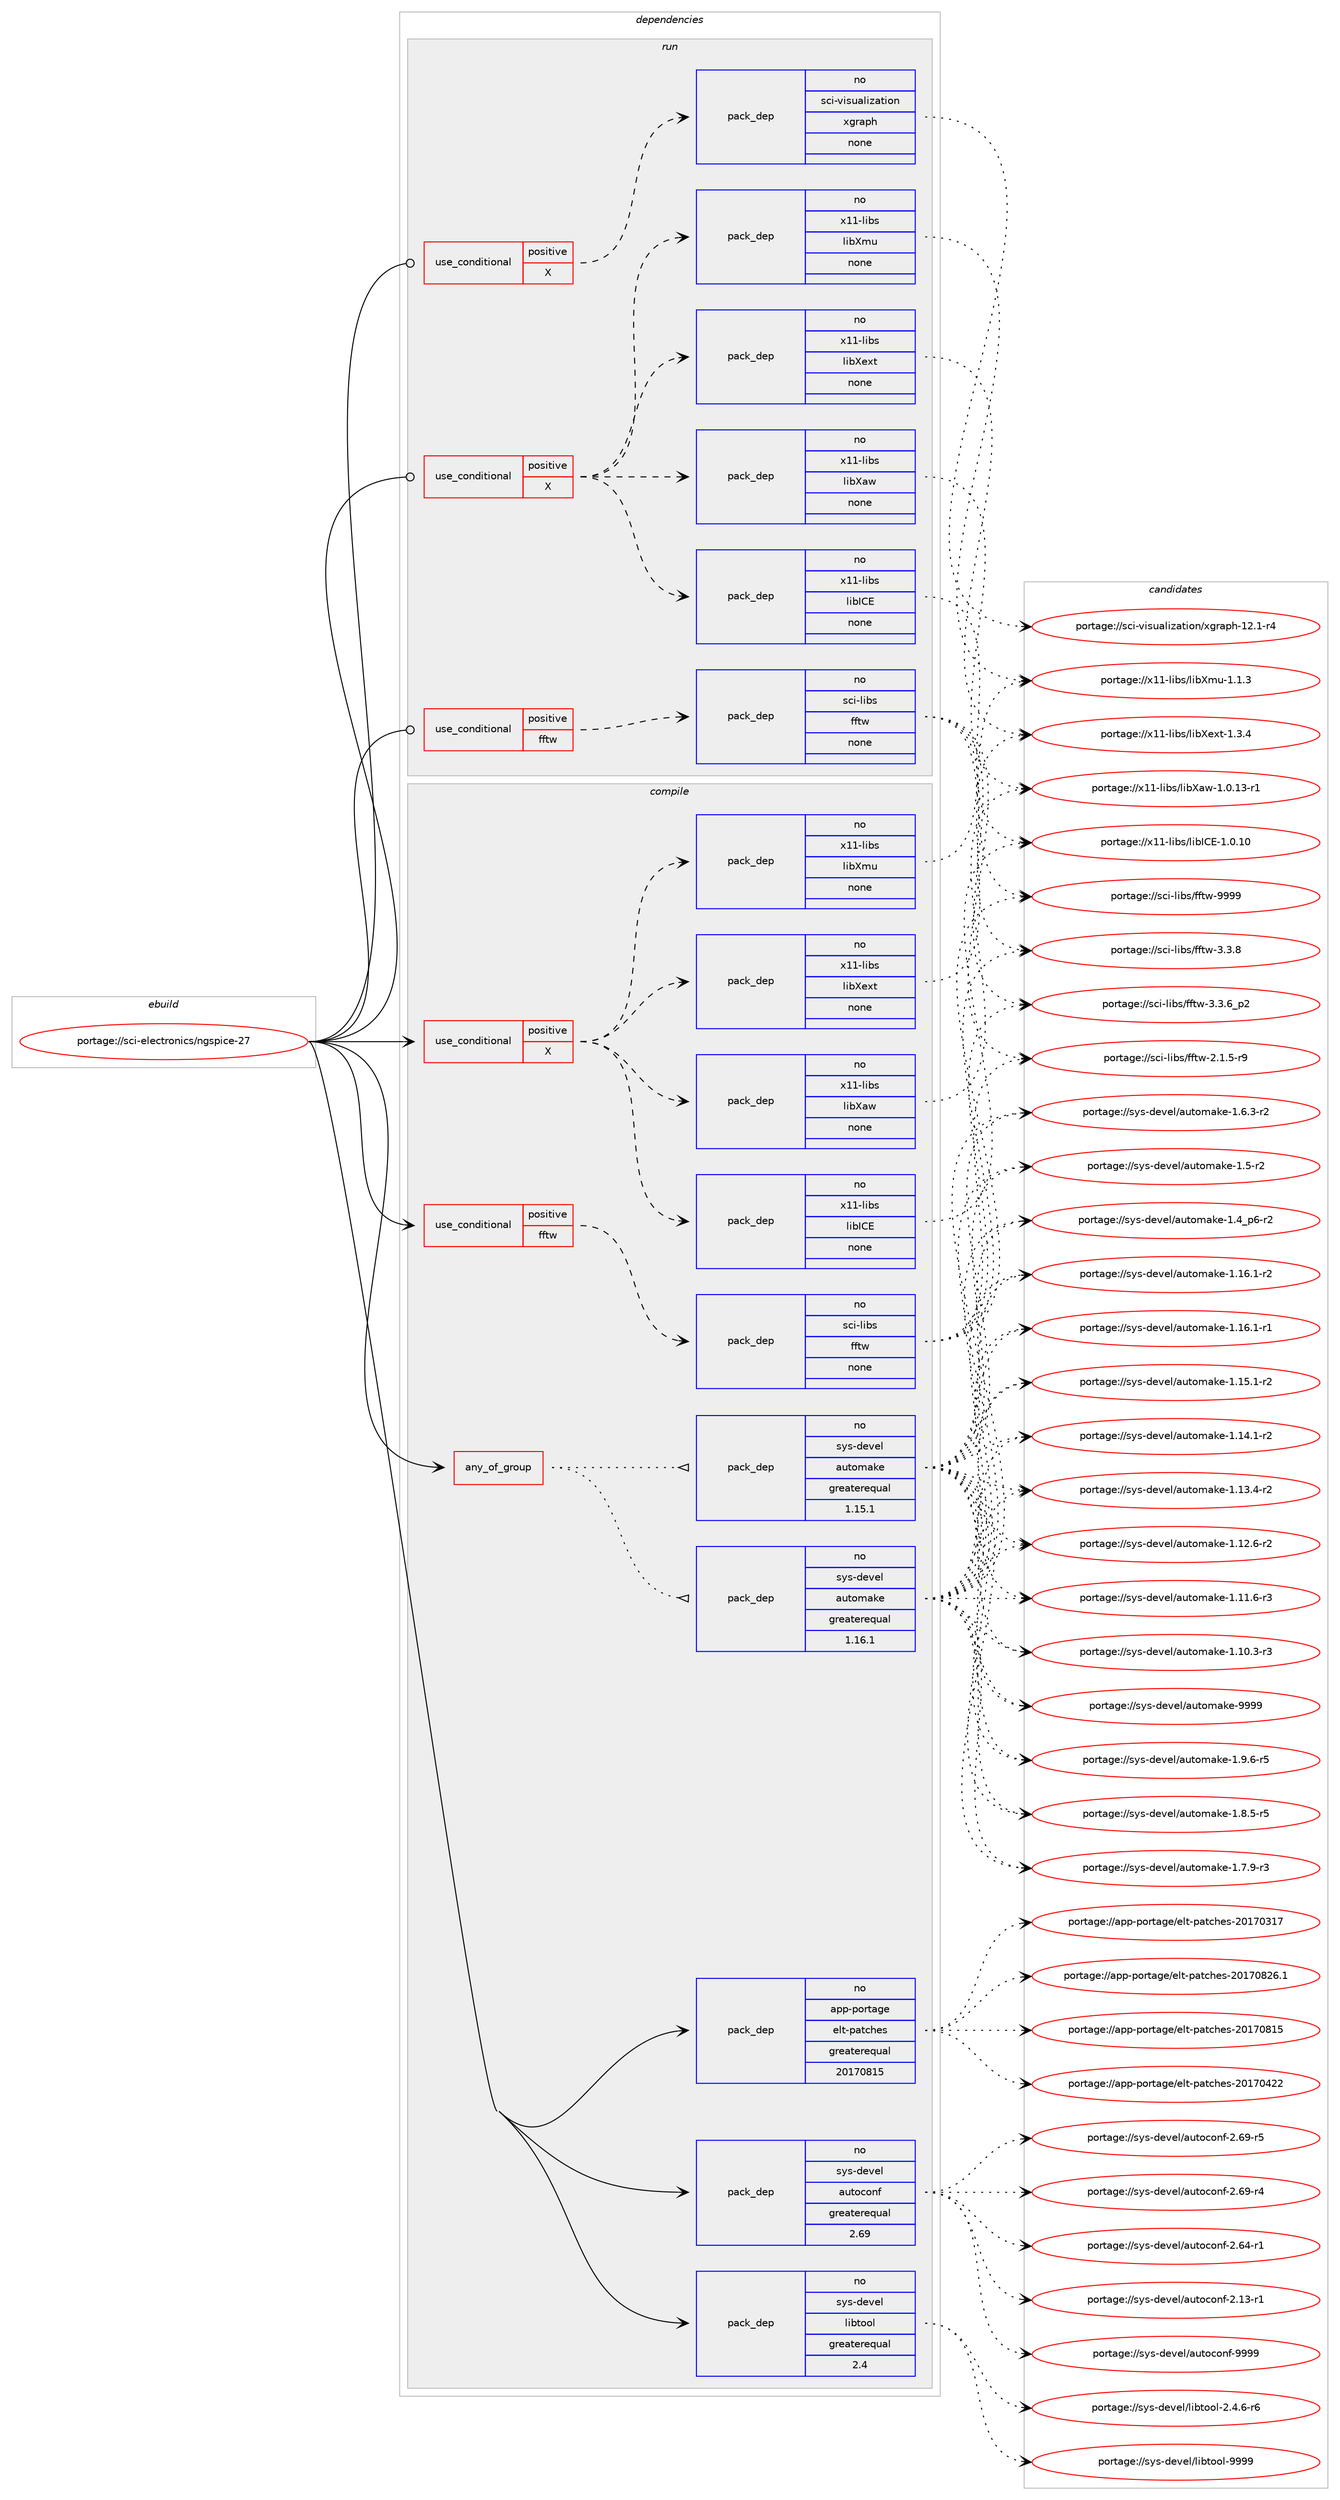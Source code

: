 digraph prolog {

# *************
# Graph options
# *************

newrank=true;
concentrate=true;
compound=true;
graph [rankdir=LR,fontname=Helvetica,fontsize=10,ranksep=1.5];#, ranksep=2.5, nodesep=0.2];
edge  [arrowhead=vee];
node  [fontname=Helvetica,fontsize=10];

# **********
# The ebuild
# **********

subgraph cluster_leftcol {
color=gray;
rank=same;
label=<<i>ebuild</i>>;
id [label="portage://sci-electronics/ngspice-27", color=red, width=4, href="../sci-electronics/ngspice-27.svg"];
}

# ****************
# The dependencies
# ****************

subgraph cluster_midcol {
color=gray;
label=<<i>dependencies</i>>;
subgraph cluster_compile {
fillcolor="#eeeeee";
style=filled;
label=<<i>compile</i>>;
subgraph any1459 {
dependency86486 [label=<<TABLE BORDER="0" CELLBORDER="1" CELLSPACING="0" CELLPADDING="4"><TR><TD CELLPADDING="10">any_of_group</TD></TR></TABLE>>, shape=none, color=red];subgraph pack67746 {
dependency86487 [label=<<TABLE BORDER="0" CELLBORDER="1" CELLSPACING="0" CELLPADDING="4" WIDTH="220"><TR><TD ROWSPAN="6" CELLPADDING="30">pack_dep</TD></TR><TR><TD WIDTH="110">no</TD></TR><TR><TD>sys-devel</TD></TR><TR><TD>automake</TD></TR><TR><TD>greaterequal</TD></TR><TR><TD>1.16.1</TD></TR></TABLE>>, shape=none, color=blue];
}
dependency86486:e -> dependency86487:w [weight=20,style="dotted",arrowhead="oinv"];
subgraph pack67747 {
dependency86488 [label=<<TABLE BORDER="0" CELLBORDER="1" CELLSPACING="0" CELLPADDING="4" WIDTH="220"><TR><TD ROWSPAN="6" CELLPADDING="30">pack_dep</TD></TR><TR><TD WIDTH="110">no</TD></TR><TR><TD>sys-devel</TD></TR><TR><TD>automake</TD></TR><TR><TD>greaterequal</TD></TR><TR><TD>1.15.1</TD></TR></TABLE>>, shape=none, color=blue];
}
dependency86486:e -> dependency86488:w [weight=20,style="dotted",arrowhead="oinv"];
}
id:e -> dependency86486:w [weight=20,style="solid",arrowhead="vee"];
subgraph cond17208 {
dependency86489 [label=<<TABLE BORDER="0" CELLBORDER="1" CELLSPACING="0" CELLPADDING="4"><TR><TD ROWSPAN="3" CELLPADDING="10">use_conditional</TD></TR><TR><TD>positive</TD></TR><TR><TD>X</TD></TR></TABLE>>, shape=none, color=red];
subgraph pack67748 {
dependency86490 [label=<<TABLE BORDER="0" CELLBORDER="1" CELLSPACING="0" CELLPADDING="4" WIDTH="220"><TR><TD ROWSPAN="6" CELLPADDING="30">pack_dep</TD></TR><TR><TD WIDTH="110">no</TD></TR><TR><TD>x11-libs</TD></TR><TR><TD>libICE</TD></TR><TR><TD>none</TD></TR><TR><TD></TD></TR></TABLE>>, shape=none, color=blue];
}
dependency86489:e -> dependency86490:w [weight=20,style="dashed",arrowhead="vee"];
subgraph pack67749 {
dependency86491 [label=<<TABLE BORDER="0" CELLBORDER="1" CELLSPACING="0" CELLPADDING="4" WIDTH="220"><TR><TD ROWSPAN="6" CELLPADDING="30">pack_dep</TD></TR><TR><TD WIDTH="110">no</TD></TR><TR><TD>x11-libs</TD></TR><TR><TD>libXaw</TD></TR><TR><TD>none</TD></TR><TR><TD></TD></TR></TABLE>>, shape=none, color=blue];
}
dependency86489:e -> dependency86491:w [weight=20,style="dashed",arrowhead="vee"];
subgraph pack67750 {
dependency86492 [label=<<TABLE BORDER="0" CELLBORDER="1" CELLSPACING="0" CELLPADDING="4" WIDTH="220"><TR><TD ROWSPAN="6" CELLPADDING="30">pack_dep</TD></TR><TR><TD WIDTH="110">no</TD></TR><TR><TD>x11-libs</TD></TR><TR><TD>libXext</TD></TR><TR><TD>none</TD></TR><TR><TD></TD></TR></TABLE>>, shape=none, color=blue];
}
dependency86489:e -> dependency86492:w [weight=20,style="dashed",arrowhead="vee"];
subgraph pack67751 {
dependency86493 [label=<<TABLE BORDER="0" CELLBORDER="1" CELLSPACING="0" CELLPADDING="4" WIDTH="220"><TR><TD ROWSPAN="6" CELLPADDING="30">pack_dep</TD></TR><TR><TD WIDTH="110">no</TD></TR><TR><TD>x11-libs</TD></TR><TR><TD>libXmu</TD></TR><TR><TD>none</TD></TR><TR><TD></TD></TR></TABLE>>, shape=none, color=blue];
}
dependency86489:e -> dependency86493:w [weight=20,style="dashed",arrowhead="vee"];
}
id:e -> dependency86489:w [weight=20,style="solid",arrowhead="vee"];
subgraph cond17209 {
dependency86494 [label=<<TABLE BORDER="0" CELLBORDER="1" CELLSPACING="0" CELLPADDING="4"><TR><TD ROWSPAN="3" CELLPADDING="10">use_conditional</TD></TR><TR><TD>positive</TD></TR><TR><TD>fftw</TD></TR></TABLE>>, shape=none, color=red];
subgraph pack67752 {
dependency86495 [label=<<TABLE BORDER="0" CELLBORDER="1" CELLSPACING="0" CELLPADDING="4" WIDTH="220"><TR><TD ROWSPAN="6" CELLPADDING="30">pack_dep</TD></TR><TR><TD WIDTH="110">no</TD></TR><TR><TD>sci-libs</TD></TR><TR><TD>fftw</TD></TR><TR><TD>none</TD></TR><TR><TD></TD></TR></TABLE>>, shape=none, color=blue];
}
dependency86494:e -> dependency86495:w [weight=20,style="dashed",arrowhead="vee"];
}
id:e -> dependency86494:w [weight=20,style="solid",arrowhead="vee"];
subgraph pack67753 {
dependency86496 [label=<<TABLE BORDER="0" CELLBORDER="1" CELLSPACING="0" CELLPADDING="4" WIDTH="220"><TR><TD ROWSPAN="6" CELLPADDING="30">pack_dep</TD></TR><TR><TD WIDTH="110">no</TD></TR><TR><TD>app-portage</TD></TR><TR><TD>elt-patches</TD></TR><TR><TD>greaterequal</TD></TR><TR><TD>20170815</TD></TR></TABLE>>, shape=none, color=blue];
}
id:e -> dependency86496:w [weight=20,style="solid",arrowhead="vee"];
subgraph pack67754 {
dependency86497 [label=<<TABLE BORDER="0" CELLBORDER="1" CELLSPACING="0" CELLPADDING="4" WIDTH="220"><TR><TD ROWSPAN="6" CELLPADDING="30">pack_dep</TD></TR><TR><TD WIDTH="110">no</TD></TR><TR><TD>sys-devel</TD></TR><TR><TD>autoconf</TD></TR><TR><TD>greaterequal</TD></TR><TR><TD>2.69</TD></TR></TABLE>>, shape=none, color=blue];
}
id:e -> dependency86497:w [weight=20,style="solid",arrowhead="vee"];
subgraph pack67755 {
dependency86498 [label=<<TABLE BORDER="0" CELLBORDER="1" CELLSPACING="0" CELLPADDING="4" WIDTH="220"><TR><TD ROWSPAN="6" CELLPADDING="30">pack_dep</TD></TR><TR><TD WIDTH="110">no</TD></TR><TR><TD>sys-devel</TD></TR><TR><TD>libtool</TD></TR><TR><TD>greaterequal</TD></TR><TR><TD>2.4</TD></TR></TABLE>>, shape=none, color=blue];
}
id:e -> dependency86498:w [weight=20,style="solid",arrowhead="vee"];
}
subgraph cluster_compileandrun {
fillcolor="#eeeeee";
style=filled;
label=<<i>compile and run</i>>;
}
subgraph cluster_run {
fillcolor="#eeeeee";
style=filled;
label=<<i>run</i>>;
subgraph cond17210 {
dependency86499 [label=<<TABLE BORDER="0" CELLBORDER="1" CELLSPACING="0" CELLPADDING="4"><TR><TD ROWSPAN="3" CELLPADDING="10">use_conditional</TD></TR><TR><TD>positive</TD></TR><TR><TD>X</TD></TR></TABLE>>, shape=none, color=red];
subgraph pack67756 {
dependency86500 [label=<<TABLE BORDER="0" CELLBORDER="1" CELLSPACING="0" CELLPADDING="4" WIDTH="220"><TR><TD ROWSPAN="6" CELLPADDING="30">pack_dep</TD></TR><TR><TD WIDTH="110">no</TD></TR><TR><TD>sci-visualization</TD></TR><TR><TD>xgraph</TD></TR><TR><TD>none</TD></TR><TR><TD></TD></TR></TABLE>>, shape=none, color=blue];
}
dependency86499:e -> dependency86500:w [weight=20,style="dashed",arrowhead="vee"];
}
id:e -> dependency86499:w [weight=20,style="solid",arrowhead="odot"];
subgraph cond17211 {
dependency86501 [label=<<TABLE BORDER="0" CELLBORDER="1" CELLSPACING="0" CELLPADDING="4"><TR><TD ROWSPAN="3" CELLPADDING="10">use_conditional</TD></TR><TR><TD>positive</TD></TR><TR><TD>X</TD></TR></TABLE>>, shape=none, color=red];
subgraph pack67757 {
dependency86502 [label=<<TABLE BORDER="0" CELLBORDER="1" CELLSPACING="0" CELLPADDING="4" WIDTH="220"><TR><TD ROWSPAN="6" CELLPADDING="30">pack_dep</TD></TR><TR><TD WIDTH="110">no</TD></TR><TR><TD>x11-libs</TD></TR><TR><TD>libICE</TD></TR><TR><TD>none</TD></TR><TR><TD></TD></TR></TABLE>>, shape=none, color=blue];
}
dependency86501:e -> dependency86502:w [weight=20,style="dashed",arrowhead="vee"];
subgraph pack67758 {
dependency86503 [label=<<TABLE BORDER="0" CELLBORDER="1" CELLSPACING="0" CELLPADDING="4" WIDTH="220"><TR><TD ROWSPAN="6" CELLPADDING="30">pack_dep</TD></TR><TR><TD WIDTH="110">no</TD></TR><TR><TD>x11-libs</TD></TR><TR><TD>libXaw</TD></TR><TR><TD>none</TD></TR><TR><TD></TD></TR></TABLE>>, shape=none, color=blue];
}
dependency86501:e -> dependency86503:w [weight=20,style="dashed",arrowhead="vee"];
subgraph pack67759 {
dependency86504 [label=<<TABLE BORDER="0" CELLBORDER="1" CELLSPACING="0" CELLPADDING="4" WIDTH="220"><TR><TD ROWSPAN="6" CELLPADDING="30">pack_dep</TD></TR><TR><TD WIDTH="110">no</TD></TR><TR><TD>x11-libs</TD></TR><TR><TD>libXext</TD></TR><TR><TD>none</TD></TR><TR><TD></TD></TR></TABLE>>, shape=none, color=blue];
}
dependency86501:e -> dependency86504:w [weight=20,style="dashed",arrowhead="vee"];
subgraph pack67760 {
dependency86505 [label=<<TABLE BORDER="0" CELLBORDER="1" CELLSPACING="0" CELLPADDING="4" WIDTH="220"><TR><TD ROWSPAN="6" CELLPADDING="30">pack_dep</TD></TR><TR><TD WIDTH="110">no</TD></TR><TR><TD>x11-libs</TD></TR><TR><TD>libXmu</TD></TR><TR><TD>none</TD></TR><TR><TD></TD></TR></TABLE>>, shape=none, color=blue];
}
dependency86501:e -> dependency86505:w [weight=20,style="dashed",arrowhead="vee"];
}
id:e -> dependency86501:w [weight=20,style="solid",arrowhead="odot"];
subgraph cond17212 {
dependency86506 [label=<<TABLE BORDER="0" CELLBORDER="1" CELLSPACING="0" CELLPADDING="4"><TR><TD ROWSPAN="3" CELLPADDING="10">use_conditional</TD></TR><TR><TD>positive</TD></TR><TR><TD>fftw</TD></TR></TABLE>>, shape=none, color=red];
subgraph pack67761 {
dependency86507 [label=<<TABLE BORDER="0" CELLBORDER="1" CELLSPACING="0" CELLPADDING="4" WIDTH="220"><TR><TD ROWSPAN="6" CELLPADDING="30">pack_dep</TD></TR><TR><TD WIDTH="110">no</TD></TR><TR><TD>sci-libs</TD></TR><TR><TD>fftw</TD></TR><TR><TD>none</TD></TR><TR><TD></TD></TR></TABLE>>, shape=none, color=blue];
}
dependency86506:e -> dependency86507:w [weight=20,style="dashed",arrowhead="vee"];
}
id:e -> dependency86506:w [weight=20,style="solid",arrowhead="odot"];
}
}

# **************
# The candidates
# **************

subgraph cluster_choices {
rank=same;
color=gray;
label=<<i>candidates</i>>;

subgraph choice67746 {
color=black;
nodesep=1;
choice115121115451001011181011084797117116111109971071014557575757 [label="portage://sys-devel/automake-9999", color=red, width=4,href="../sys-devel/automake-9999.svg"];
choice115121115451001011181011084797117116111109971071014549465746544511453 [label="portage://sys-devel/automake-1.9.6-r5", color=red, width=4,href="../sys-devel/automake-1.9.6-r5.svg"];
choice115121115451001011181011084797117116111109971071014549465646534511453 [label="portage://sys-devel/automake-1.8.5-r5", color=red, width=4,href="../sys-devel/automake-1.8.5-r5.svg"];
choice115121115451001011181011084797117116111109971071014549465546574511451 [label="portage://sys-devel/automake-1.7.9-r3", color=red, width=4,href="../sys-devel/automake-1.7.9-r3.svg"];
choice115121115451001011181011084797117116111109971071014549465446514511450 [label="portage://sys-devel/automake-1.6.3-r2", color=red, width=4,href="../sys-devel/automake-1.6.3-r2.svg"];
choice11512111545100101118101108479711711611110997107101454946534511450 [label="portage://sys-devel/automake-1.5-r2", color=red, width=4,href="../sys-devel/automake-1.5-r2.svg"];
choice115121115451001011181011084797117116111109971071014549465295112544511450 [label="portage://sys-devel/automake-1.4_p6-r2", color=red, width=4,href="../sys-devel/automake-1.4_p6-r2.svg"];
choice11512111545100101118101108479711711611110997107101454946495446494511450 [label="portage://sys-devel/automake-1.16.1-r2", color=red, width=4,href="../sys-devel/automake-1.16.1-r2.svg"];
choice11512111545100101118101108479711711611110997107101454946495446494511449 [label="portage://sys-devel/automake-1.16.1-r1", color=red, width=4,href="../sys-devel/automake-1.16.1-r1.svg"];
choice11512111545100101118101108479711711611110997107101454946495346494511450 [label="portage://sys-devel/automake-1.15.1-r2", color=red, width=4,href="../sys-devel/automake-1.15.1-r2.svg"];
choice11512111545100101118101108479711711611110997107101454946495246494511450 [label="portage://sys-devel/automake-1.14.1-r2", color=red, width=4,href="../sys-devel/automake-1.14.1-r2.svg"];
choice11512111545100101118101108479711711611110997107101454946495146524511450 [label="portage://sys-devel/automake-1.13.4-r2", color=red, width=4,href="../sys-devel/automake-1.13.4-r2.svg"];
choice11512111545100101118101108479711711611110997107101454946495046544511450 [label="portage://sys-devel/automake-1.12.6-r2", color=red, width=4,href="../sys-devel/automake-1.12.6-r2.svg"];
choice11512111545100101118101108479711711611110997107101454946494946544511451 [label="portage://sys-devel/automake-1.11.6-r3", color=red, width=4,href="../sys-devel/automake-1.11.6-r3.svg"];
choice11512111545100101118101108479711711611110997107101454946494846514511451 [label="portage://sys-devel/automake-1.10.3-r3", color=red, width=4,href="../sys-devel/automake-1.10.3-r3.svg"];
dependency86487:e -> choice115121115451001011181011084797117116111109971071014557575757:w [style=dotted,weight="100"];
dependency86487:e -> choice115121115451001011181011084797117116111109971071014549465746544511453:w [style=dotted,weight="100"];
dependency86487:e -> choice115121115451001011181011084797117116111109971071014549465646534511453:w [style=dotted,weight="100"];
dependency86487:e -> choice115121115451001011181011084797117116111109971071014549465546574511451:w [style=dotted,weight="100"];
dependency86487:e -> choice115121115451001011181011084797117116111109971071014549465446514511450:w [style=dotted,weight="100"];
dependency86487:e -> choice11512111545100101118101108479711711611110997107101454946534511450:w [style=dotted,weight="100"];
dependency86487:e -> choice115121115451001011181011084797117116111109971071014549465295112544511450:w [style=dotted,weight="100"];
dependency86487:e -> choice11512111545100101118101108479711711611110997107101454946495446494511450:w [style=dotted,weight="100"];
dependency86487:e -> choice11512111545100101118101108479711711611110997107101454946495446494511449:w [style=dotted,weight="100"];
dependency86487:e -> choice11512111545100101118101108479711711611110997107101454946495346494511450:w [style=dotted,weight="100"];
dependency86487:e -> choice11512111545100101118101108479711711611110997107101454946495246494511450:w [style=dotted,weight="100"];
dependency86487:e -> choice11512111545100101118101108479711711611110997107101454946495146524511450:w [style=dotted,weight="100"];
dependency86487:e -> choice11512111545100101118101108479711711611110997107101454946495046544511450:w [style=dotted,weight="100"];
dependency86487:e -> choice11512111545100101118101108479711711611110997107101454946494946544511451:w [style=dotted,weight="100"];
dependency86487:e -> choice11512111545100101118101108479711711611110997107101454946494846514511451:w [style=dotted,weight="100"];
}
subgraph choice67747 {
color=black;
nodesep=1;
choice115121115451001011181011084797117116111109971071014557575757 [label="portage://sys-devel/automake-9999", color=red, width=4,href="../sys-devel/automake-9999.svg"];
choice115121115451001011181011084797117116111109971071014549465746544511453 [label="portage://sys-devel/automake-1.9.6-r5", color=red, width=4,href="../sys-devel/automake-1.9.6-r5.svg"];
choice115121115451001011181011084797117116111109971071014549465646534511453 [label="portage://sys-devel/automake-1.8.5-r5", color=red, width=4,href="../sys-devel/automake-1.8.5-r5.svg"];
choice115121115451001011181011084797117116111109971071014549465546574511451 [label="portage://sys-devel/automake-1.7.9-r3", color=red, width=4,href="../sys-devel/automake-1.7.9-r3.svg"];
choice115121115451001011181011084797117116111109971071014549465446514511450 [label="portage://sys-devel/automake-1.6.3-r2", color=red, width=4,href="../sys-devel/automake-1.6.3-r2.svg"];
choice11512111545100101118101108479711711611110997107101454946534511450 [label="portage://sys-devel/automake-1.5-r2", color=red, width=4,href="../sys-devel/automake-1.5-r2.svg"];
choice115121115451001011181011084797117116111109971071014549465295112544511450 [label="portage://sys-devel/automake-1.4_p6-r2", color=red, width=4,href="../sys-devel/automake-1.4_p6-r2.svg"];
choice11512111545100101118101108479711711611110997107101454946495446494511450 [label="portage://sys-devel/automake-1.16.1-r2", color=red, width=4,href="../sys-devel/automake-1.16.1-r2.svg"];
choice11512111545100101118101108479711711611110997107101454946495446494511449 [label="portage://sys-devel/automake-1.16.1-r1", color=red, width=4,href="../sys-devel/automake-1.16.1-r1.svg"];
choice11512111545100101118101108479711711611110997107101454946495346494511450 [label="portage://sys-devel/automake-1.15.1-r2", color=red, width=4,href="../sys-devel/automake-1.15.1-r2.svg"];
choice11512111545100101118101108479711711611110997107101454946495246494511450 [label="portage://sys-devel/automake-1.14.1-r2", color=red, width=4,href="../sys-devel/automake-1.14.1-r2.svg"];
choice11512111545100101118101108479711711611110997107101454946495146524511450 [label="portage://sys-devel/automake-1.13.4-r2", color=red, width=4,href="../sys-devel/automake-1.13.4-r2.svg"];
choice11512111545100101118101108479711711611110997107101454946495046544511450 [label="portage://sys-devel/automake-1.12.6-r2", color=red, width=4,href="../sys-devel/automake-1.12.6-r2.svg"];
choice11512111545100101118101108479711711611110997107101454946494946544511451 [label="portage://sys-devel/automake-1.11.6-r3", color=red, width=4,href="../sys-devel/automake-1.11.6-r3.svg"];
choice11512111545100101118101108479711711611110997107101454946494846514511451 [label="portage://sys-devel/automake-1.10.3-r3", color=red, width=4,href="../sys-devel/automake-1.10.3-r3.svg"];
dependency86488:e -> choice115121115451001011181011084797117116111109971071014557575757:w [style=dotted,weight="100"];
dependency86488:e -> choice115121115451001011181011084797117116111109971071014549465746544511453:w [style=dotted,weight="100"];
dependency86488:e -> choice115121115451001011181011084797117116111109971071014549465646534511453:w [style=dotted,weight="100"];
dependency86488:e -> choice115121115451001011181011084797117116111109971071014549465546574511451:w [style=dotted,weight="100"];
dependency86488:e -> choice115121115451001011181011084797117116111109971071014549465446514511450:w [style=dotted,weight="100"];
dependency86488:e -> choice11512111545100101118101108479711711611110997107101454946534511450:w [style=dotted,weight="100"];
dependency86488:e -> choice115121115451001011181011084797117116111109971071014549465295112544511450:w [style=dotted,weight="100"];
dependency86488:e -> choice11512111545100101118101108479711711611110997107101454946495446494511450:w [style=dotted,weight="100"];
dependency86488:e -> choice11512111545100101118101108479711711611110997107101454946495446494511449:w [style=dotted,weight="100"];
dependency86488:e -> choice11512111545100101118101108479711711611110997107101454946495346494511450:w [style=dotted,weight="100"];
dependency86488:e -> choice11512111545100101118101108479711711611110997107101454946495246494511450:w [style=dotted,weight="100"];
dependency86488:e -> choice11512111545100101118101108479711711611110997107101454946495146524511450:w [style=dotted,weight="100"];
dependency86488:e -> choice11512111545100101118101108479711711611110997107101454946495046544511450:w [style=dotted,weight="100"];
dependency86488:e -> choice11512111545100101118101108479711711611110997107101454946494946544511451:w [style=dotted,weight="100"];
dependency86488:e -> choice11512111545100101118101108479711711611110997107101454946494846514511451:w [style=dotted,weight="100"];
}
subgraph choice67748 {
color=black;
nodesep=1;
choice12049494510810598115471081059873676945494648464948 [label="portage://x11-libs/libICE-1.0.10", color=red, width=4,href="../x11-libs/libICE-1.0.10.svg"];
dependency86490:e -> choice12049494510810598115471081059873676945494648464948:w [style=dotted,weight="100"];
}
subgraph choice67749 {
color=black;
nodesep=1;
choice1204949451081059811547108105988897119454946484649514511449 [label="portage://x11-libs/libXaw-1.0.13-r1", color=red, width=4,href="../x11-libs/libXaw-1.0.13-r1.svg"];
dependency86491:e -> choice1204949451081059811547108105988897119454946484649514511449:w [style=dotted,weight="100"];
}
subgraph choice67750 {
color=black;
nodesep=1;
choice12049494510810598115471081059888101120116454946514652 [label="portage://x11-libs/libXext-1.3.4", color=red, width=4,href="../x11-libs/libXext-1.3.4.svg"];
dependency86492:e -> choice12049494510810598115471081059888101120116454946514652:w [style=dotted,weight="100"];
}
subgraph choice67751 {
color=black;
nodesep=1;
choice12049494510810598115471081059888109117454946494651 [label="portage://x11-libs/libXmu-1.1.3", color=red, width=4,href="../x11-libs/libXmu-1.1.3.svg"];
dependency86493:e -> choice12049494510810598115471081059888109117454946494651:w [style=dotted,weight="100"];
}
subgraph choice67752 {
color=black;
nodesep=1;
choice115991054510810598115471021021161194557575757 [label="portage://sci-libs/fftw-9999", color=red, width=4,href="../sci-libs/fftw-9999.svg"];
choice11599105451081059811547102102116119455146514656 [label="portage://sci-libs/fftw-3.3.8", color=red, width=4,href="../sci-libs/fftw-3.3.8.svg"];
choice115991054510810598115471021021161194551465146549511250 [label="portage://sci-libs/fftw-3.3.6_p2", color=red, width=4,href="../sci-libs/fftw-3.3.6_p2.svg"];
choice115991054510810598115471021021161194550464946534511457 [label="portage://sci-libs/fftw-2.1.5-r9", color=red, width=4,href="../sci-libs/fftw-2.1.5-r9.svg"];
dependency86495:e -> choice115991054510810598115471021021161194557575757:w [style=dotted,weight="100"];
dependency86495:e -> choice11599105451081059811547102102116119455146514656:w [style=dotted,weight="100"];
dependency86495:e -> choice115991054510810598115471021021161194551465146549511250:w [style=dotted,weight="100"];
dependency86495:e -> choice115991054510810598115471021021161194550464946534511457:w [style=dotted,weight="100"];
}
subgraph choice67753 {
color=black;
nodesep=1;
choice971121124511211111411697103101471011081164511297116991041011154550484955485650544649 [label="portage://app-portage/elt-patches-20170826.1", color=red, width=4,href="../app-portage/elt-patches-20170826.1.svg"];
choice97112112451121111141169710310147101108116451129711699104101115455048495548564953 [label="portage://app-portage/elt-patches-20170815", color=red, width=4,href="../app-portage/elt-patches-20170815.svg"];
choice97112112451121111141169710310147101108116451129711699104101115455048495548525050 [label="portage://app-portage/elt-patches-20170422", color=red, width=4,href="../app-portage/elt-patches-20170422.svg"];
choice97112112451121111141169710310147101108116451129711699104101115455048495548514955 [label="portage://app-portage/elt-patches-20170317", color=red, width=4,href="../app-portage/elt-patches-20170317.svg"];
dependency86496:e -> choice971121124511211111411697103101471011081164511297116991041011154550484955485650544649:w [style=dotted,weight="100"];
dependency86496:e -> choice97112112451121111141169710310147101108116451129711699104101115455048495548564953:w [style=dotted,weight="100"];
dependency86496:e -> choice97112112451121111141169710310147101108116451129711699104101115455048495548525050:w [style=dotted,weight="100"];
dependency86496:e -> choice97112112451121111141169710310147101108116451129711699104101115455048495548514955:w [style=dotted,weight="100"];
}
subgraph choice67754 {
color=black;
nodesep=1;
choice115121115451001011181011084797117116111991111101024557575757 [label="portage://sys-devel/autoconf-9999", color=red, width=4,href="../sys-devel/autoconf-9999.svg"];
choice1151211154510010111810110847971171161119911111010245504654574511453 [label="portage://sys-devel/autoconf-2.69-r5", color=red, width=4,href="../sys-devel/autoconf-2.69-r5.svg"];
choice1151211154510010111810110847971171161119911111010245504654574511452 [label="portage://sys-devel/autoconf-2.69-r4", color=red, width=4,href="../sys-devel/autoconf-2.69-r4.svg"];
choice1151211154510010111810110847971171161119911111010245504654524511449 [label="portage://sys-devel/autoconf-2.64-r1", color=red, width=4,href="../sys-devel/autoconf-2.64-r1.svg"];
choice1151211154510010111810110847971171161119911111010245504649514511449 [label="portage://sys-devel/autoconf-2.13-r1", color=red, width=4,href="../sys-devel/autoconf-2.13-r1.svg"];
dependency86497:e -> choice115121115451001011181011084797117116111991111101024557575757:w [style=dotted,weight="100"];
dependency86497:e -> choice1151211154510010111810110847971171161119911111010245504654574511453:w [style=dotted,weight="100"];
dependency86497:e -> choice1151211154510010111810110847971171161119911111010245504654574511452:w [style=dotted,weight="100"];
dependency86497:e -> choice1151211154510010111810110847971171161119911111010245504654524511449:w [style=dotted,weight="100"];
dependency86497:e -> choice1151211154510010111810110847971171161119911111010245504649514511449:w [style=dotted,weight="100"];
}
subgraph choice67755 {
color=black;
nodesep=1;
choice1151211154510010111810110847108105981161111111084557575757 [label="portage://sys-devel/libtool-9999", color=red, width=4,href="../sys-devel/libtool-9999.svg"];
choice1151211154510010111810110847108105981161111111084550465246544511454 [label="portage://sys-devel/libtool-2.4.6-r6", color=red, width=4,href="../sys-devel/libtool-2.4.6-r6.svg"];
dependency86498:e -> choice1151211154510010111810110847108105981161111111084557575757:w [style=dotted,weight="100"];
dependency86498:e -> choice1151211154510010111810110847108105981161111111084550465246544511454:w [style=dotted,weight="100"];
}
subgraph choice67756 {
color=black;
nodesep=1;
choice11599105451181051151179710810512297116105111110471201031149711210445495046494511452 [label="portage://sci-visualization/xgraph-12.1-r4", color=red, width=4,href="../sci-visualization/xgraph-12.1-r4.svg"];
dependency86500:e -> choice11599105451181051151179710810512297116105111110471201031149711210445495046494511452:w [style=dotted,weight="100"];
}
subgraph choice67757 {
color=black;
nodesep=1;
choice12049494510810598115471081059873676945494648464948 [label="portage://x11-libs/libICE-1.0.10", color=red, width=4,href="../x11-libs/libICE-1.0.10.svg"];
dependency86502:e -> choice12049494510810598115471081059873676945494648464948:w [style=dotted,weight="100"];
}
subgraph choice67758 {
color=black;
nodesep=1;
choice1204949451081059811547108105988897119454946484649514511449 [label="portage://x11-libs/libXaw-1.0.13-r1", color=red, width=4,href="../x11-libs/libXaw-1.0.13-r1.svg"];
dependency86503:e -> choice1204949451081059811547108105988897119454946484649514511449:w [style=dotted,weight="100"];
}
subgraph choice67759 {
color=black;
nodesep=1;
choice12049494510810598115471081059888101120116454946514652 [label="portage://x11-libs/libXext-1.3.4", color=red, width=4,href="../x11-libs/libXext-1.3.4.svg"];
dependency86504:e -> choice12049494510810598115471081059888101120116454946514652:w [style=dotted,weight="100"];
}
subgraph choice67760 {
color=black;
nodesep=1;
choice12049494510810598115471081059888109117454946494651 [label="portage://x11-libs/libXmu-1.1.3", color=red, width=4,href="../x11-libs/libXmu-1.1.3.svg"];
dependency86505:e -> choice12049494510810598115471081059888109117454946494651:w [style=dotted,weight="100"];
}
subgraph choice67761 {
color=black;
nodesep=1;
choice115991054510810598115471021021161194557575757 [label="portage://sci-libs/fftw-9999", color=red, width=4,href="../sci-libs/fftw-9999.svg"];
choice11599105451081059811547102102116119455146514656 [label="portage://sci-libs/fftw-3.3.8", color=red, width=4,href="../sci-libs/fftw-3.3.8.svg"];
choice115991054510810598115471021021161194551465146549511250 [label="portage://sci-libs/fftw-3.3.6_p2", color=red, width=4,href="../sci-libs/fftw-3.3.6_p2.svg"];
choice115991054510810598115471021021161194550464946534511457 [label="portage://sci-libs/fftw-2.1.5-r9", color=red, width=4,href="../sci-libs/fftw-2.1.5-r9.svg"];
dependency86507:e -> choice115991054510810598115471021021161194557575757:w [style=dotted,weight="100"];
dependency86507:e -> choice11599105451081059811547102102116119455146514656:w [style=dotted,weight="100"];
dependency86507:e -> choice115991054510810598115471021021161194551465146549511250:w [style=dotted,weight="100"];
dependency86507:e -> choice115991054510810598115471021021161194550464946534511457:w [style=dotted,weight="100"];
}
}

}
